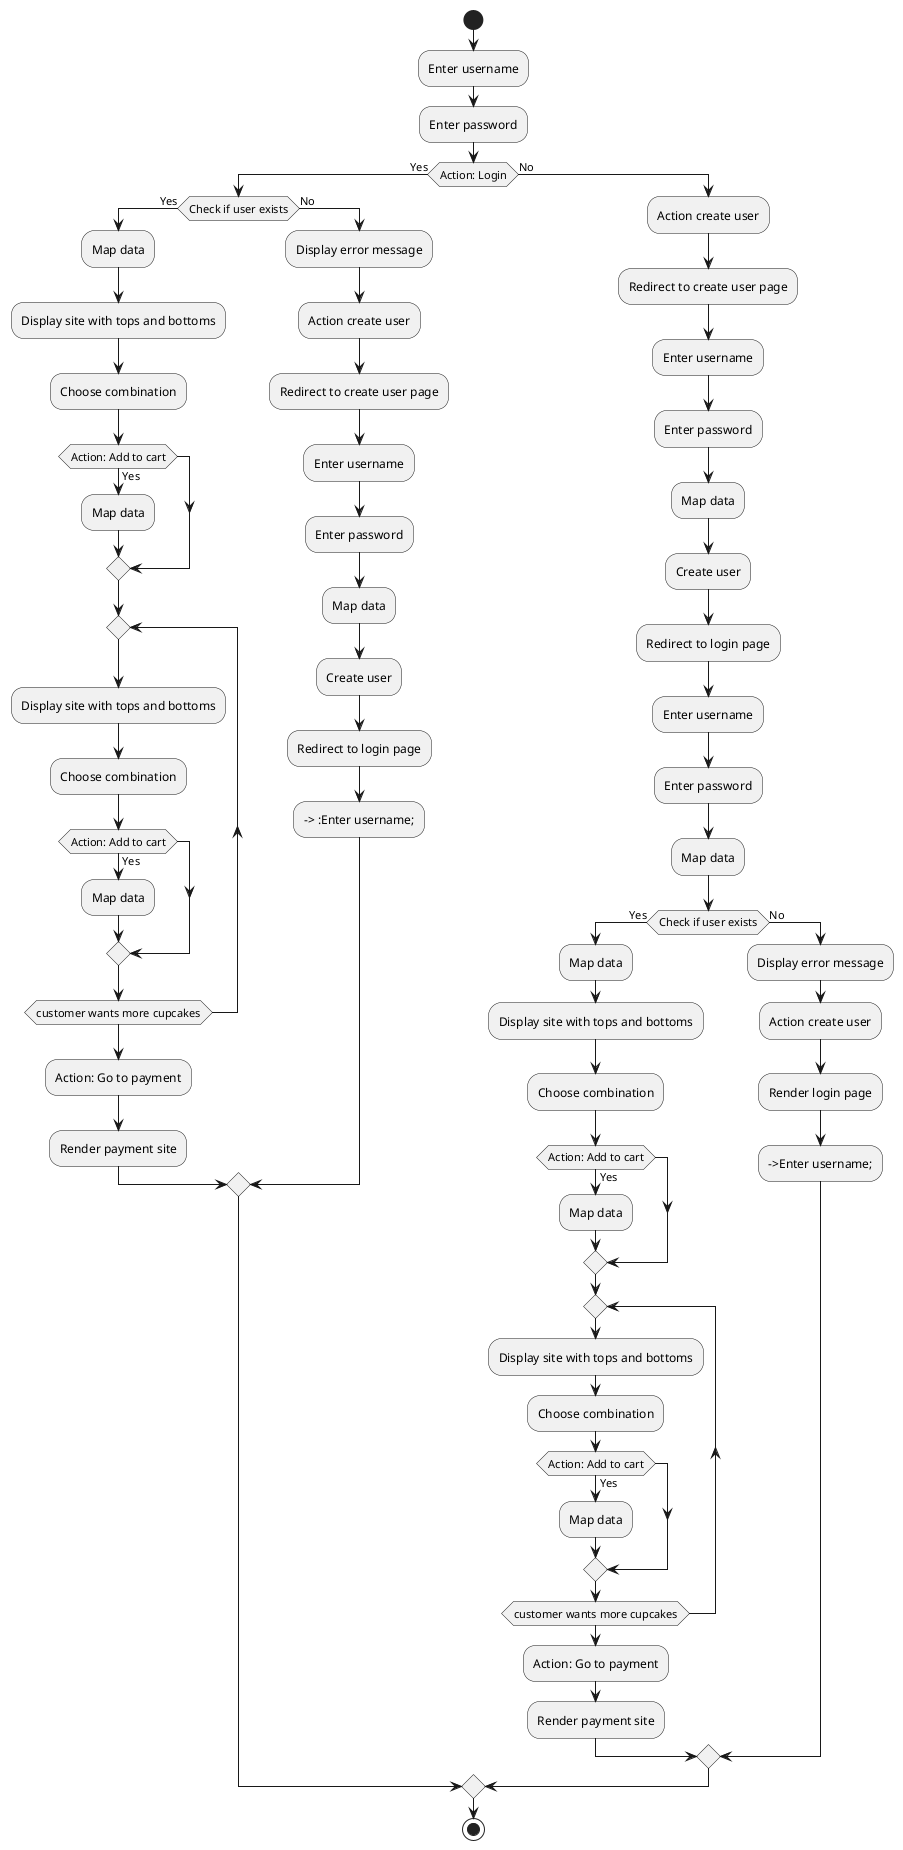 @startuml

start
:Enter username;
:Enter password;
if (Action: Login) then (Yes)
  if (Check if user exists) then (Yes)
    :Map data;
    :Display site with tops and bottoms;
    :Choose combination;
    if (Action: Add to cart) then (Yes)
      :Map data;
    endif
    repeat
      :Display site with tops and bottoms;
      :Choose combination;
      if (Action: Add to cart) then (Yes)
        :Map data;
      endif
    repeat while (customer wants more cupcakes)
    :Action: Go to payment;
    :Render payment site;
  else (No)
    :Display error message;
    :Action create user;
    :Redirect to create user page;
    :Enter username;
    :Enter password;
    :Map data;
    :Create user;
    :Redirect to login page;
    --> :Enter username;
  endif
else (No)
  :Action create user;
  :Redirect to create user page;
  :Enter username;
  :Enter password;
  :Map data;
  :Create user;
  :Redirect to login page;
    :Enter username;
    :Enter password;

  :Map data;
  if (Check if user exists) then (Yes)
    :Map data;
    :Display site with tops and bottoms;
    :Choose combination;
    if (Action: Add to cart) then (Yes)
      :Map data;
    endif
    repeat
      :Display site with tops and bottoms;
      :Choose combination;
      if (Action: Add to cart) then (Yes)
        :Map data;
      endif
    repeat while (customer wants more cupcakes)
    :Action: Go to payment;
    :Render payment site;
  else (No)
    :Display error message;
    :Action create user;
    :Render login page;
    -->Enter username;

  endif
endif
stop

@enduml
